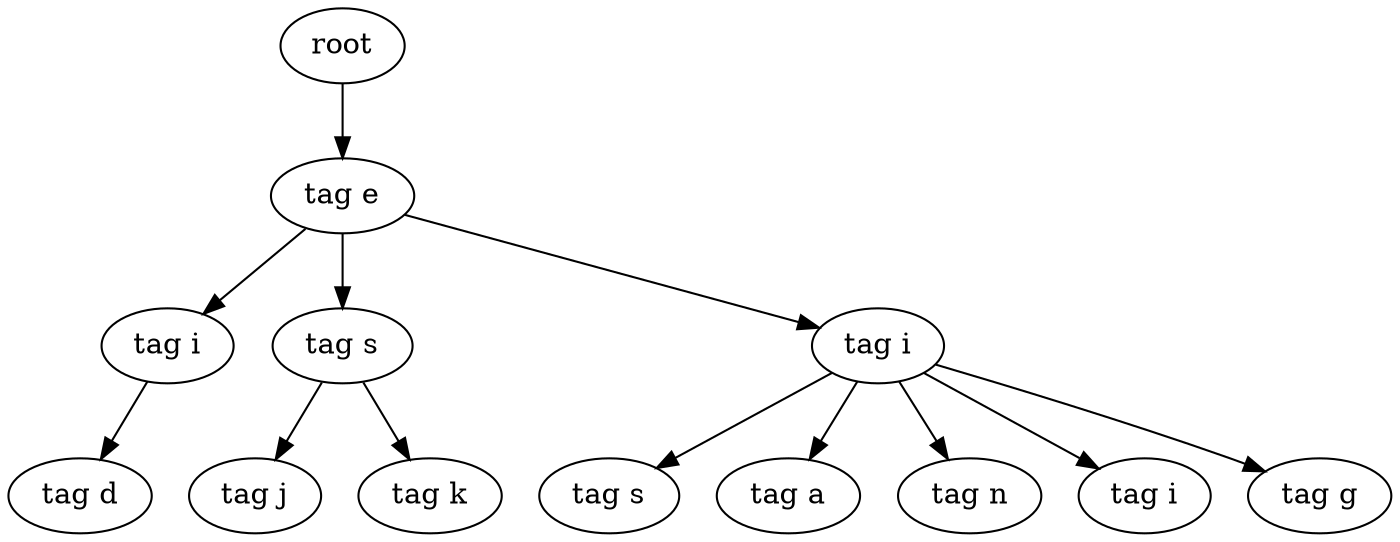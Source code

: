 digraph Tree{
0[label="root"];
0->00
00[label="tag e"];
00->000
000[label="tag i"];
000->0000
0000[label="tag d"];
00->001
001[label="tag s"];
001->0010
0010[label="tag j"];
001->0011
0011[label="tag k"];
00->002
002[label="tag i"];
002->0020
0020[label="tag s"];
002->0021
0021[label="tag a"];
002->0022
0022[label="tag n"];
002->0023
0023[label="tag i"];
002->0024
0024[label="tag g"];
}

